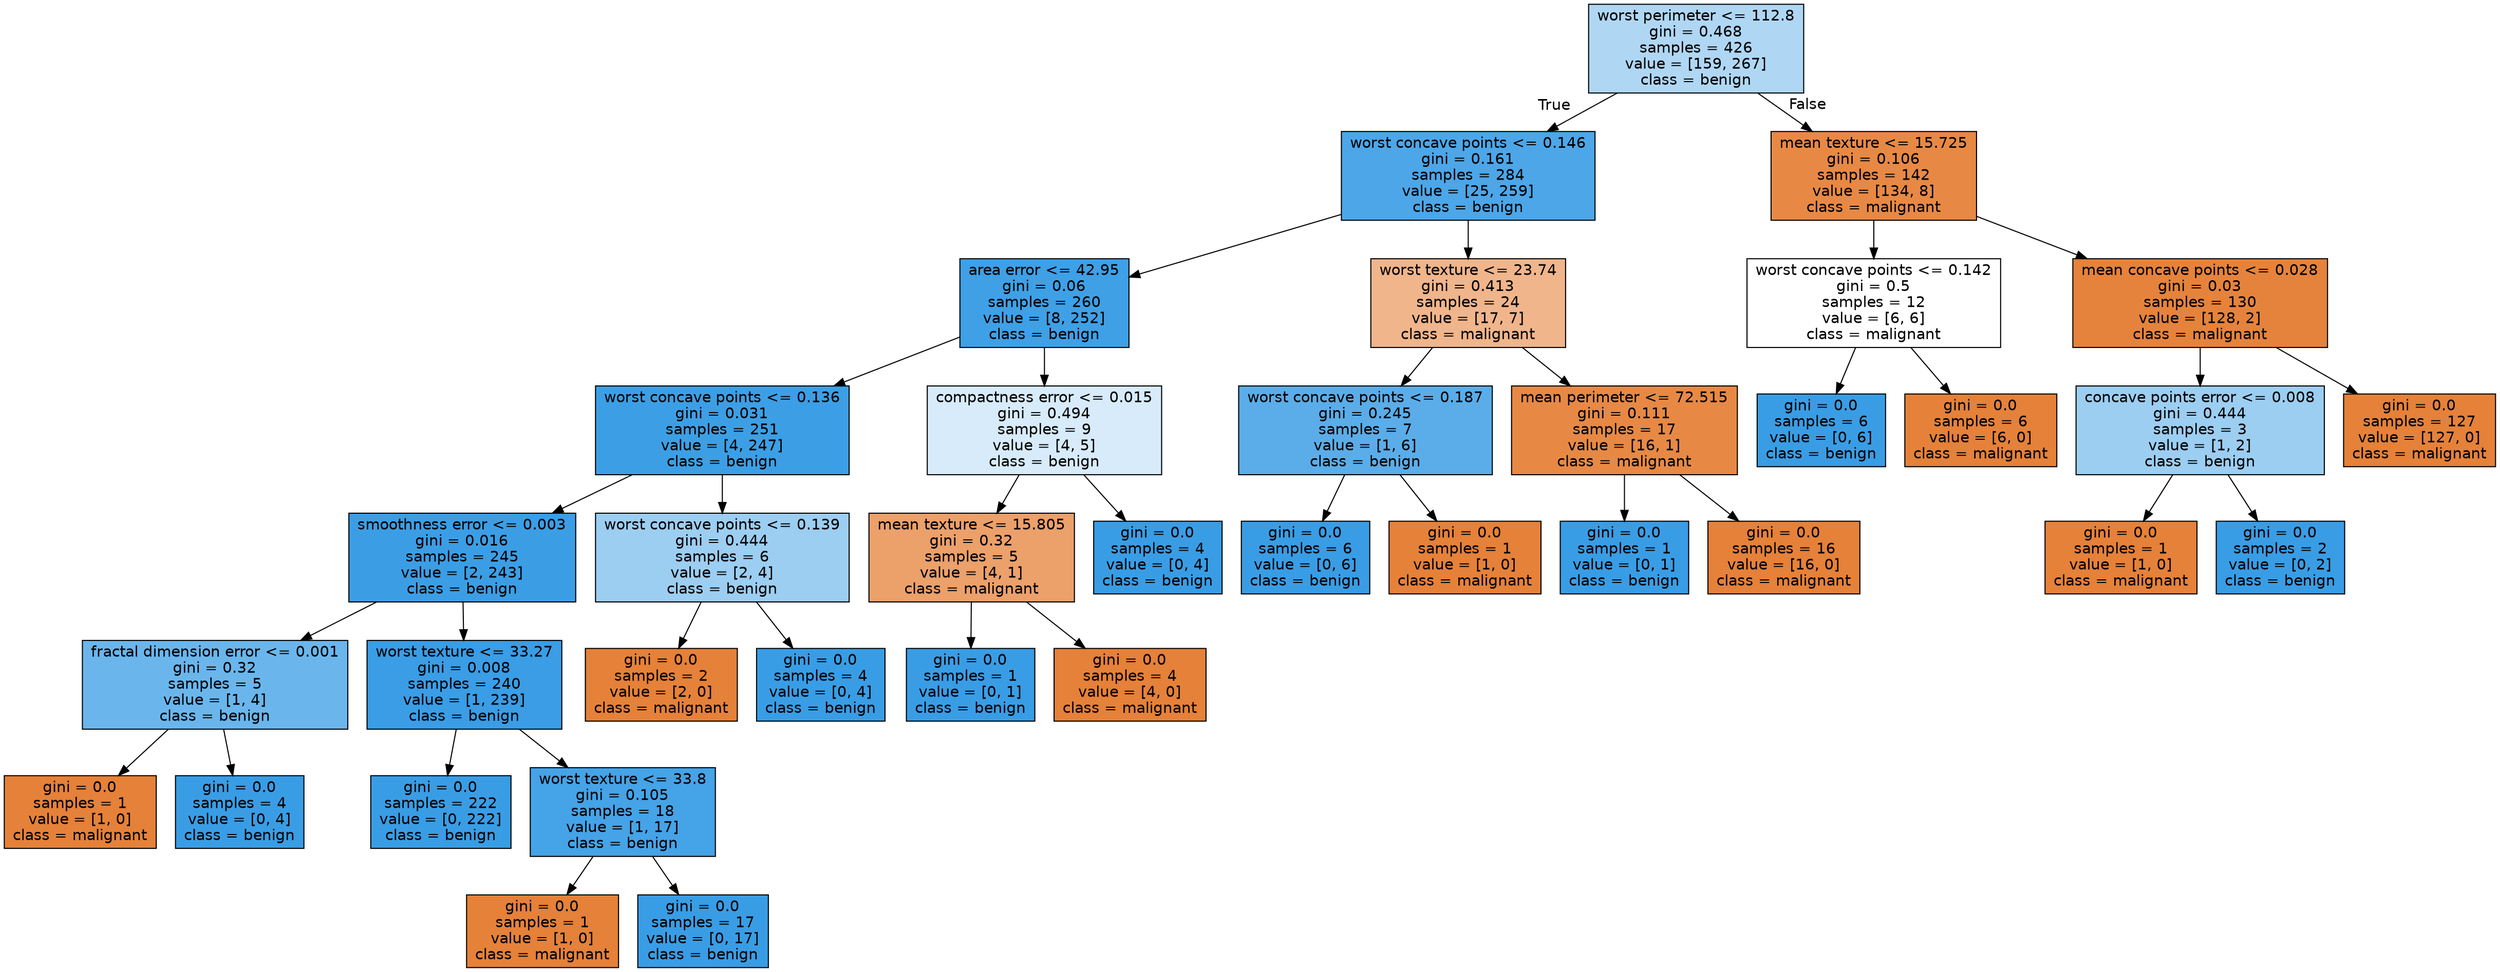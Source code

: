 digraph Tree {
node [shape=box, style="filled", color="black", fontname="helvetica"] ;
edge [fontname="helvetica"] ;
0 [label="worst perimeter <= 112.8\ngini = 0.468\nsamples = 426\nvalue = [159, 267]\nclass = benign", fillcolor="#afd7f4"] ;
1 [label="worst concave points <= 0.146\ngini = 0.161\nsamples = 284\nvalue = [25, 259]\nclass = benign", fillcolor="#4ca6e8"] ;
0 -> 1 [labeldistance=2.5, labelangle=45, headlabel="True"] ;
2 [label="area error <= 42.95\ngini = 0.06\nsamples = 260\nvalue = [8, 252]\nclass = benign", fillcolor="#3fa0e6"] ;
1 -> 2 ;
3 [label="worst concave points <= 0.136\ngini = 0.031\nsamples = 251\nvalue = [4, 247]\nclass = benign", fillcolor="#3c9fe5"] ;
2 -> 3 ;
4 [label="smoothness error <= 0.003\ngini = 0.016\nsamples = 245\nvalue = [2, 243]\nclass = benign", fillcolor="#3b9ee5"] ;
3 -> 4 ;
5 [label="fractal dimension error <= 0.001\ngini = 0.32\nsamples = 5\nvalue = [1, 4]\nclass = benign", fillcolor="#6ab6ec"] ;
4 -> 5 ;
6 [label="gini = 0.0\nsamples = 1\nvalue = [1, 0]\nclass = malignant", fillcolor="#e58139"] ;
5 -> 6 ;
7 [label="gini = 0.0\nsamples = 4\nvalue = [0, 4]\nclass = benign", fillcolor="#399de5"] ;
5 -> 7 ;
8 [label="worst texture <= 33.27\ngini = 0.008\nsamples = 240\nvalue = [1, 239]\nclass = benign", fillcolor="#3a9de5"] ;
4 -> 8 ;
9 [label="gini = 0.0\nsamples = 222\nvalue = [0, 222]\nclass = benign", fillcolor="#399de5"] ;
8 -> 9 ;
10 [label="worst texture <= 33.8\ngini = 0.105\nsamples = 18\nvalue = [1, 17]\nclass = benign", fillcolor="#45a3e7"] ;
8 -> 10 ;
11 [label="gini = 0.0\nsamples = 1\nvalue = [1, 0]\nclass = malignant", fillcolor="#e58139"] ;
10 -> 11 ;
12 [label="gini = 0.0\nsamples = 17\nvalue = [0, 17]\nclass = benign", fillcolor="#399de5"] ;
10 -> 12 ;
13 [label="worst concave points <= 0.139\ngini = 0.444\nsamples = 6\nvalue = [2, 4]\nclass = benign", fillcolor="#9ccef2"] ;
3 -> 13 ;
14 [label="gini = 0.0\nsamples = 2\nvalue = [2, 0]\nclass = malignant", fillcolor="#e58139"] ;
13 -> 14 ;
15 [label="gini = 0.0\nsamples = 4\nvalue = [0, 4]\nclass = benign", fillcolor="#399de5"] ;
13 -> 15 ;
16 [label="compactness error <= 0.015\ngini = 0.494\nsamples = 9\nvalue = [4, 5]\nclass = benign", fillcolor="#d7ebfa"] ;
2 -> 16 ;
17 [label="mean texture <= 15.805\ngini = 0.32\nsamples = 5\nvalue = [4, 1]\nclass = malignant", fillcolor="#eca06a"] ;
16 -> 17 ;
18 [label="gini = 0.0\nsamples = 1\nvalue = [0, 1]\nclass = benign", fillcolor="#399de5"] ;
17 -> 18 ;
19 [label="gini = 0.0\nsamples = 4\nvalue = [4, 0]\nclass = malignant", fillcolor="#e58139"] ;
17 -> 19 ;
20 [label="gini = 0.0\nsamples = 4\nvalue = [0, 4]\nclass = benign", fillcolor="#399de5"] ;
16 -> 20 ;
21 [label="worst texture <= 23.74\ngini = 0.413\nsamples = 24\nvalue = [17, 7]\nclass = malignant", fillcolor="#f0b58b"] ;
1 -> 21 ;
22 [label="worst concave points <= 0.187\ngini = 0.245\nsamples = 7\nvalue = [1, 6]\nclass = benign", fillcolor="#5aade9"] ;
21 -> 22 ;
23 [label="gini = 0.0\nsamples = 6\nvalue = [0, 6]\nclass = benign", fillcolor="#399de5"] ;
22 -> 23 ;
24 [label="gini = 0.0\nsamples = 1\nvalue = [1, 0]\nclass = malignant", fillcolor="#e58139"] ;
22 -> 24 ;
25 [label="mean perimeter <= 72.515\ngini = 0.111\nsamples = 17\nvalue = [16, 1]\nclass = malignant", fillcolor="#e78945"] ;
21 -> 25 ;
26 [label="gini = 0.0\nsamples = 1\nvalue = [0, 1]\nclass = benign", fillcolor="#399de5"] ;
25 -> 26 ;
27 [label="gini = 0.0\nsamples = 16\nvalue = [16, 0]\nclass = malignant", fillcolor="#e58139"] ;
25 -> 27 ;
28 [label="mean texture <= 15.725\ngini = 0.106\nsamples = 142\nvalue = [134, 8]\nclass = malignant", fillcolor="#e78945"] ;
0 -> 28 [labeldistance=2.5, labelangle=-45, headlabel="False"] ;
29 [label="worst concave points <= 0.142\ngini = 0.5\nsamples = 12\nvalue = [6, 6]\nclass = malignant", fillcolor="#ffffff"] ;
28 -> 29 ;
30 [label="gini = 0.0\nsamples = 6\nvalue = [0, 6]\nclass = benign", fillcolor="#399de5"] ;
29 -> 30 ;
31 [label="gini = 0.0\nsamples = 6\nvalue = [6, 0]\nclass = malignant", fillcolor="#e58139"] ;
29 -> 31 ;
32 [label="mean concave points <= 0.028\ngini = 0.03\nsamples = 130\nvalue = [128, 2]\nclass = malignant", fillcolor="#e5833c"] ;
28 -> 32 ;
33 [label="concave points error <= 0.008\ngini = 0.444\nsamples = 3\nvalue = [1, 2]\nclass = benign", fillcolor="#9ccef2"] ;
32 -> 33 ;
34 [label="gini = 0.0\nsamples = 1\nvalue = [1, 0]\nclass = malignant", fillcolor="#e58139"] ;
33 -> 34 ;
35 [label="gini = 0.0\nsamples = 2\nvalue = [0, 2]\nclass = benign", fillcolor="#399de5"] ;
33 -> 35 ;
36 [label="gini = 0.0\nsamples = 127\nvalue = [127, 0]\nclass = malignant", fillcolor="#e58139"] ;
32 -> 36 ;
}